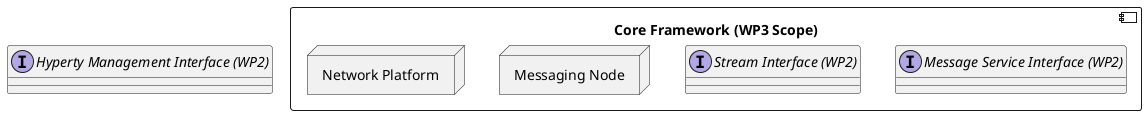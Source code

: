@startuml
!pragma horizontalLineBetweenDifferentPackageAllowed

!ifdef SHOW_Management

node "Service Provider Support Services" as Man {

!ifdef SHOW_Governance
	node "Governance" as Gov {
	}

	Gov -[hidden]down- IdM
!endif


!ifdef SHOW_IdentityManagement
	node "Identity\nManagement" as IdM {
	}
!endif


!ifdef SHOW_Repository
	 node "Catalogue" as Rep{

	 }
!endif

!ifdef SHOW_Registry
	 node Registry as Reg{
	 
	 }
!endif

!ifdef SHOW_Discovery
	 node Discovery as Dis{
	 
	 }
!endif

}
!endif

interface "Hyperty Management Interface (WP2)" as ManI

component "Core Framework (WP3 Scope)" as wp3 {


interface "Message Service Interface (WP2)" as MsgI

interface "Stream Interface (WP2)" as StreamI


node "Messaging Node" {
!ifdef SHOW_MsgServer
component "Messaging Services" as Bus {

 !ifdef SHOW_MsgServerInt

	node "Communication Setup" as CommMsg {

	}

	node "Session Management" as SessionMng {

	}

	node "Message Routing" as Router {

	}

	node "Access Control" as AccessControl {

	}


	CommMsg -[hidden]down- SessionMng
	CommMsg -[hidden]down- AccessControl


  !endif

 }
!endif
}

node "Network Platform" {
!ifdef SHOW_NQC
	component "Specialised Network Services" as NQC {
	}
!endif
}

!ifdef SHOW_UA_A
	node "User Device\nRuntime\n eg Smartphone,\n IoT Device, etc " as UA_A {

	!ifdef SHOW_EndUserA
		component "User Hyperties" as Alice {
		}
	!endif
	}
!endif

!ifdef SHOW_UA_B
	node "User Device\nRuntime\n eg Smartphone,\n IoT Device, etc " as UAB {

	!ifdef SHOW_EndUserB
		component "User Hyperties" as Bob {
		}
	!endif
	}
!endif

!ifdef SHOW_NetServ
	node "Application Server\nRuntime" as NetServ {

	!ifdef SHOW_NetDevice
		component "Network Side Hyperties" as Net {
		}
	!endif
	}
!endif

}


@enduml